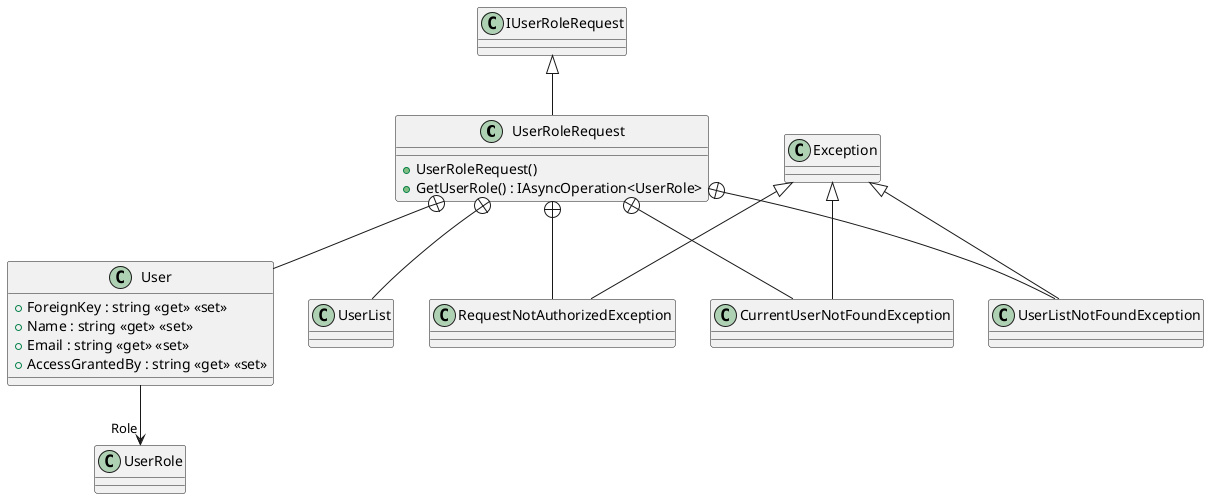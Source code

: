 @startuml
class UserRoleRequest {
    + UserRoleRequest()
    + GetUserRole() : IAsyncOperation<UserRole>
}
class UserList {
}
class User {
    + ForeignKey : string <<get>> <<set>>
    + Name : string <<get>> <<set>>
    + Email : string <<get>> <<set>>
    + AccessGrantedBy : string <<get>> <<set>>
}
class RequestNotAuthorizedException {
}
class CurrentUserNotFoundException {
}
class UserListNotFoundException {
}
IUserRoleRequest <|-- UserRoleRequest
UserRoleRequest +-- UserList
UserRoleRequest +-- User
User --> "Role" UserRole
UserRoleRequest +-- RequestNotAuthorizedException
Exception <|-- RequestNotAuthorizedException
UserRoleRequest +-- CurrentUserNotFoundException
Exception <|-- CurrentUserNotFoundException
UserRoleRequest +-- UserListNotFoundException
Exception <|-- UserListNotFoundException
@enduml
